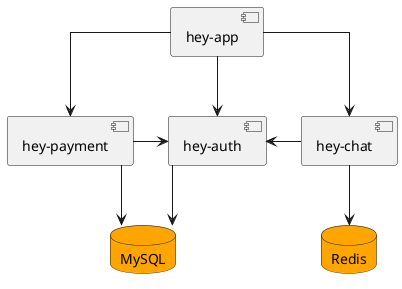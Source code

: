 @startuml

skinparam linetype ortho


database "MySQL" #Orange
database "Redis" #Orange



[hey-app] --> [hey-chat]
[hey-app] --> [hey-payment]
[hey-app] --> [hey-auth]
[hey-payment]->[hey-auth]
[hey-chat] -left-> [hey-auth]
[hey-auth] --> MySQL
[hey-payment] --> MySQL
[hey-chat] --> Redis

@enduml

